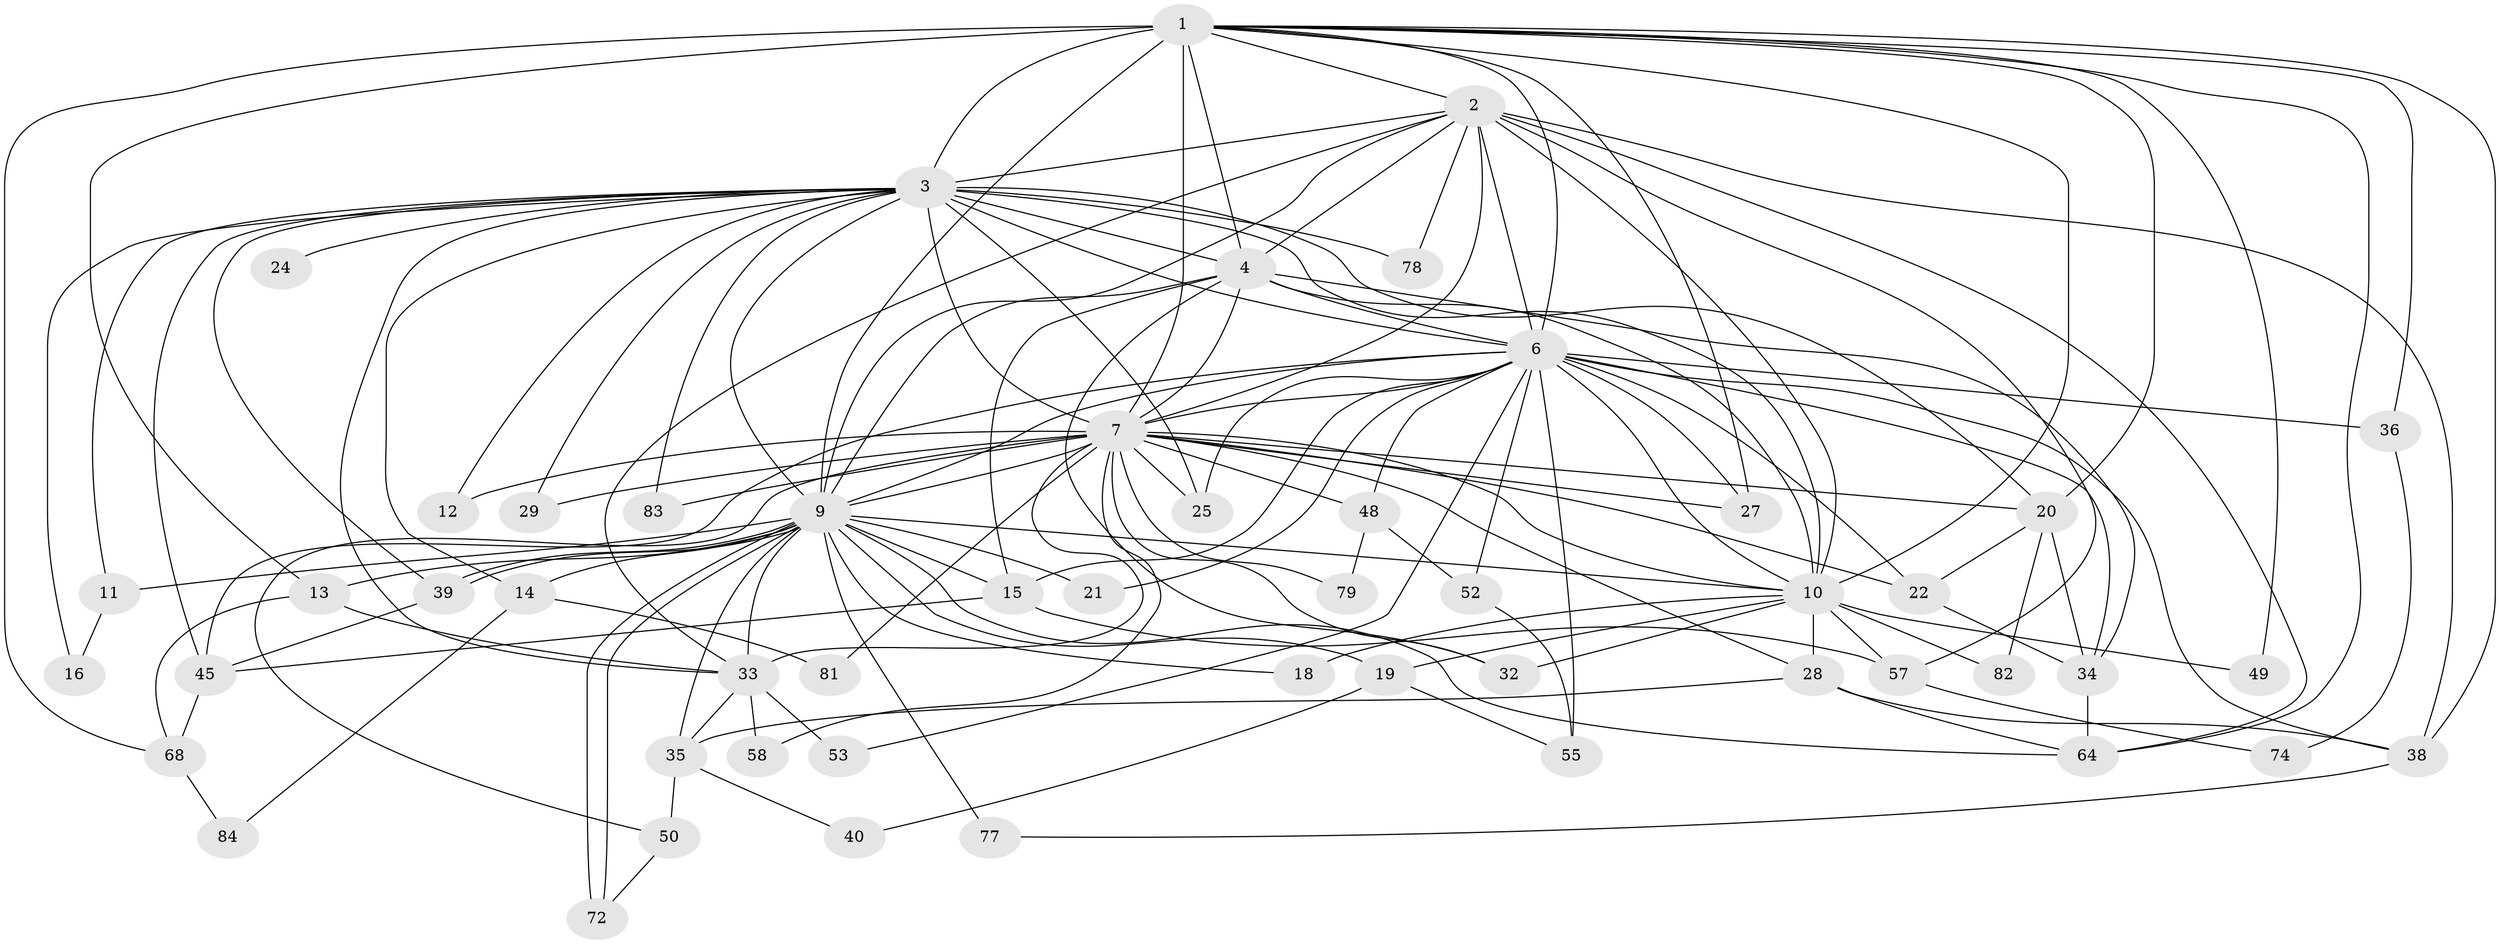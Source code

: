 // original degree distribution, {18: 0.019230769230769232, 16: 0.009615384615384616, 14: 0.009615384615384616, 13: 0.009615384615384616, 24: 0.019230769230769232, 25: 0.009615384615384616, 21: 0.009615384615384616, 31: 0.009615384615384616, 3: 0.21153846153846154, 2: 0.5, 4: 0.08653846153846154, 5: 0.09615384615384616, 6: 0.009615384615384616}
// Generated by graph-tools (version 1.1) at 2025/17/03/04/25 18:17:54]
// undirected, 52 vertices, 139 edges
graph export_dot {
graph [start="1"]
  node [color=gray90,style=filled];
  1 [super="+44"];
  2 [super="+43+73+47+88+65"];
  3 [super="+5+42+26"];
  4 [super="+75+91"];
  6;
  7 [super="+41+8+56+97"];
  9 [super="+100+96+93+31+61"];
  10 [super="+54"];
  11;
  12;
  13;
  14;
  15 [super="+89"];
  16;
  18;
  19;
  20 [super="+60+103+67"];
  21;
  22 [super="+37"];
  24;
  25 [super="+92"];
  27 [super="+63"];
  28 [super="+99"];
  29 [super="+85"];
  32;
  33 [super="+59+51"];
  34;
  35 [super="+69"];
  36;
  38 [super="+71+86"];
  39 [super="+87"];
  40;
  45 [super="+46"];
  48;
  49;
  50;
  52;
  53;
  55 [super="+62"];
  57;
  58 [super="+104"];
  64;
  68 [super="+95"];
  72 [super="+90"];
  74;
  77;
  78;
  79;
  81;
  82;
  83;
  84;
  1 -- 2;
  1 -- 3 [weight=3];
  1 -- 4;
  1 -- 6;
  1 -- 7 [weight=4];
  1 -- 9 [weight=2];
  1 -- 10;
  1 -- 13;
  1 -- 20;
  1 -- 27;
  1 -- 36;
  1 -- 49;
  1 -- 68;
  1 -- 64;
  1 -- 38;
  2 -- 3 [weight=2];
  2 -- 4;
  2 -- 6;
  2 -- 7 [weight=3];
  2 -- 9 [weight=2];
  2 -- 10;
  2 -- 33;
  2 -- 38 [weight=2];
  2 -- 78;
  2 -- 64;
  2 -- 57;
  3 -- 4 [weight=2];
  3 -- 6 [weight=2];
  3 -- 7 [weight=8];
  3 -- 9 [weight=5];
  3 -- 10 [weight=2];
  3 -- 14 [weight=2];
  3 -- 16;
  3 -- 25;
  3 -- 11;
  3 -- 12;
  3 -- 78;
  3 -- 83;
  3 -- 20;
  3 -- 24;
  3 -- 33;
  3 -- 45;
  3 -- 29;
  3 -- 39;
  4 -- 6;
  4 -- 7 [weight=2];
  4 -- 9;
  4 -- 10 [weight=2];
  4 -- 15;
  4 -- 34;
  4 -- 32;
  6 -- 7 [weight=3];
  6 -- 9 [weight=3];
  6 -- 10;
  6 -- 15;
  6 -- 21;
  6 -- 22;
  6 -- 25;
  6 -- 34;
  6 -- 36;
  6 -- 38;
  6 -- 45;
  6 -- 48;
  6 -- 52;
  6 -- 53;
  6 -- 55;
  6 -- 27;
  7 -- 9 [weight=4];
  7 -- 10 [weight=3];
  7 -- 29 [weight=2];
  7 -- 32;
  7 -- 48;
  7 -- 50;
  7 -- 79;
  7 -- 58 [weight=2];
  7 -- 25;
  7 -- 12;
  7 -- 81;
  7 -- 83;
  7 -- 20;
  7 -- 22;
  7 -- 27 [weight=2];
  7 -- 28;
  7 -- 33;
  9 -- 10;
  9 -- 11;
  9 -- 13;
  9 -- 18;
  9 -- 19;
  9 -- 21;
  9 -- 39;
  9 -- 39;
  9 -- 64;
  9 -- 72;
  9 -- 72;
  9 -- 77;
  9 -- 14;
  9 -- 15;
  9 -- 33;
  9 -- 35;
  10 -- 18;
  10 -- 19;
  10 -- 28;
  10 -- 32;
  10 -- 49;
  10 -- 57;
  10 -- 82;
  11 -- 16;
  13 -- 68;
  13 -- 33;
  14 -- 81;
  14 -- 84;
  15 -- 57;
  15 -- 45;
  19 -- 40;
  19 -- 55;
  20 -- 22;
  20 -- 34;
  20 -- 82;
  22 -- 34;
  28 -- 35;
  28 -- 64;
  28 -- 38;
  33 -- 35;
  33 -- 53 [weight=2];
  33 -- 58;
  34 -- 64;
  35 -- 40;
  35 -- 50;
  36 -- 74;
  38 -- 77;
  39 -- 45;
  45 -- 68;
  48 -- 52;
  48 -- 79;
  50 -- 72;
  52 -- 55;
  57 -- 74;
  68 -- 84;
}
